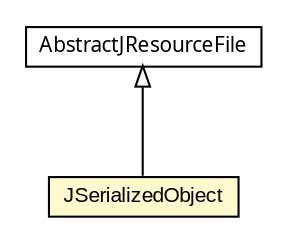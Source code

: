 #!/usr/local/bin/dot
#
# Class diagram 
# Generated by UMLGraph version 5.1 (http://www.umlgraph.org/)
#

digraph G {
	edge [fontname="arial",fontsize=10,labelfontname="arial",labelfontsize=10];
	node [fontname="arial",fontsize=10,shape=plaintext];
	nodesep=0.25;
	ranksep=0.5;
	// com.helger.jcodemodel.AbstractJResourceFile
	c13145 [label=<<table title="com.helger.jcodemodel.AbstractJResourceFile" border="0" cellborder="1" cellspacing="0" cellpadding="2" port="p" href="../AbstractJResourceFile.html">
		<tr><td><table border="0" cellspacing="0" cellpadding="1">
<tr><td align="center" balign="center"><font face="ariali"> AbstractJResourceFile </font></td></tr>
		</table></td></tr>
		</table>>, fontname="arial", fontcolor="black", fontsize=10.0];
	// com.helger.jcodemodel.fmt.JSerializedObject
	c13161 [label=<<table title="com.helger.jcodemodel.fmt.JSerializedObject" border="0" cellborder="1" cellspacing="0" cellpadding="2" port="p" bgcolor="lemonChiffon" href="./JSerializedObject.html">
		<tr><td><table border="0" cellspacing="0" cellpadding="1">
<tr><td align="center" balign="center"> JSerializedObject </td></tr>
		</table></td></tr>
		</table>>, fontname="arial", fontcolor="black", fontsize=10.0];
	//com.helger.jcodemodel.fmt.JSerializedObject extends com.helger.jcodemodel.AbstractJResourceFile
	c13145:p -> c13161:p [dir=back,arrowtail=empty];
}

